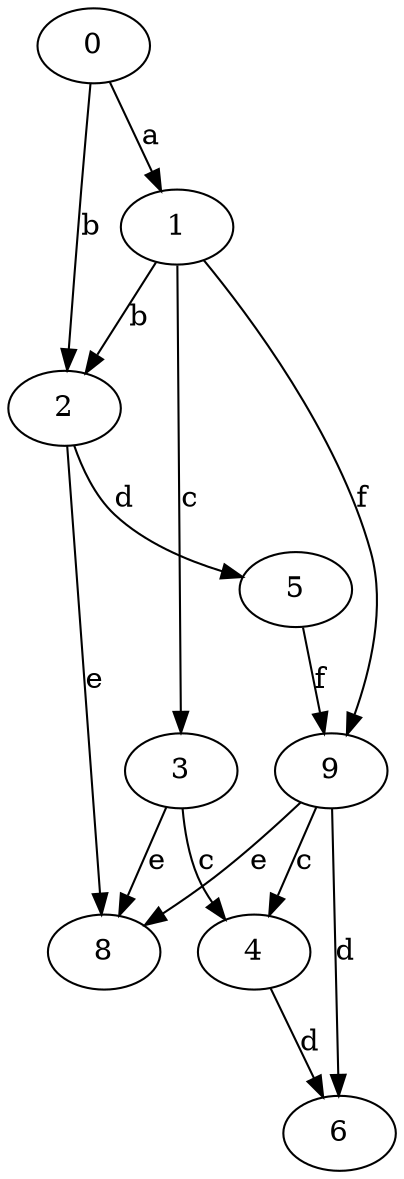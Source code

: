 strict digraph  {
0;
1;
2;
3;
4;
5;
6;
8;
9;
0 -> 1  [label=a];
0 -> 2  [label=b];
1 -> 2  [label=b];
1 -> 3  [label=c];
1 -> 9  [label=f];
2 -> 5  [label=d];
2 -> 8  [label=e];
3 -> 4  [label=c];
3 -> 8  [label=e];
4 -> 6  [label=d];
5 -> 9  [label=f];
9 -> 4  [label=c];
9 -> 6  [label=d];
9 -> 8  [label=e];
}
